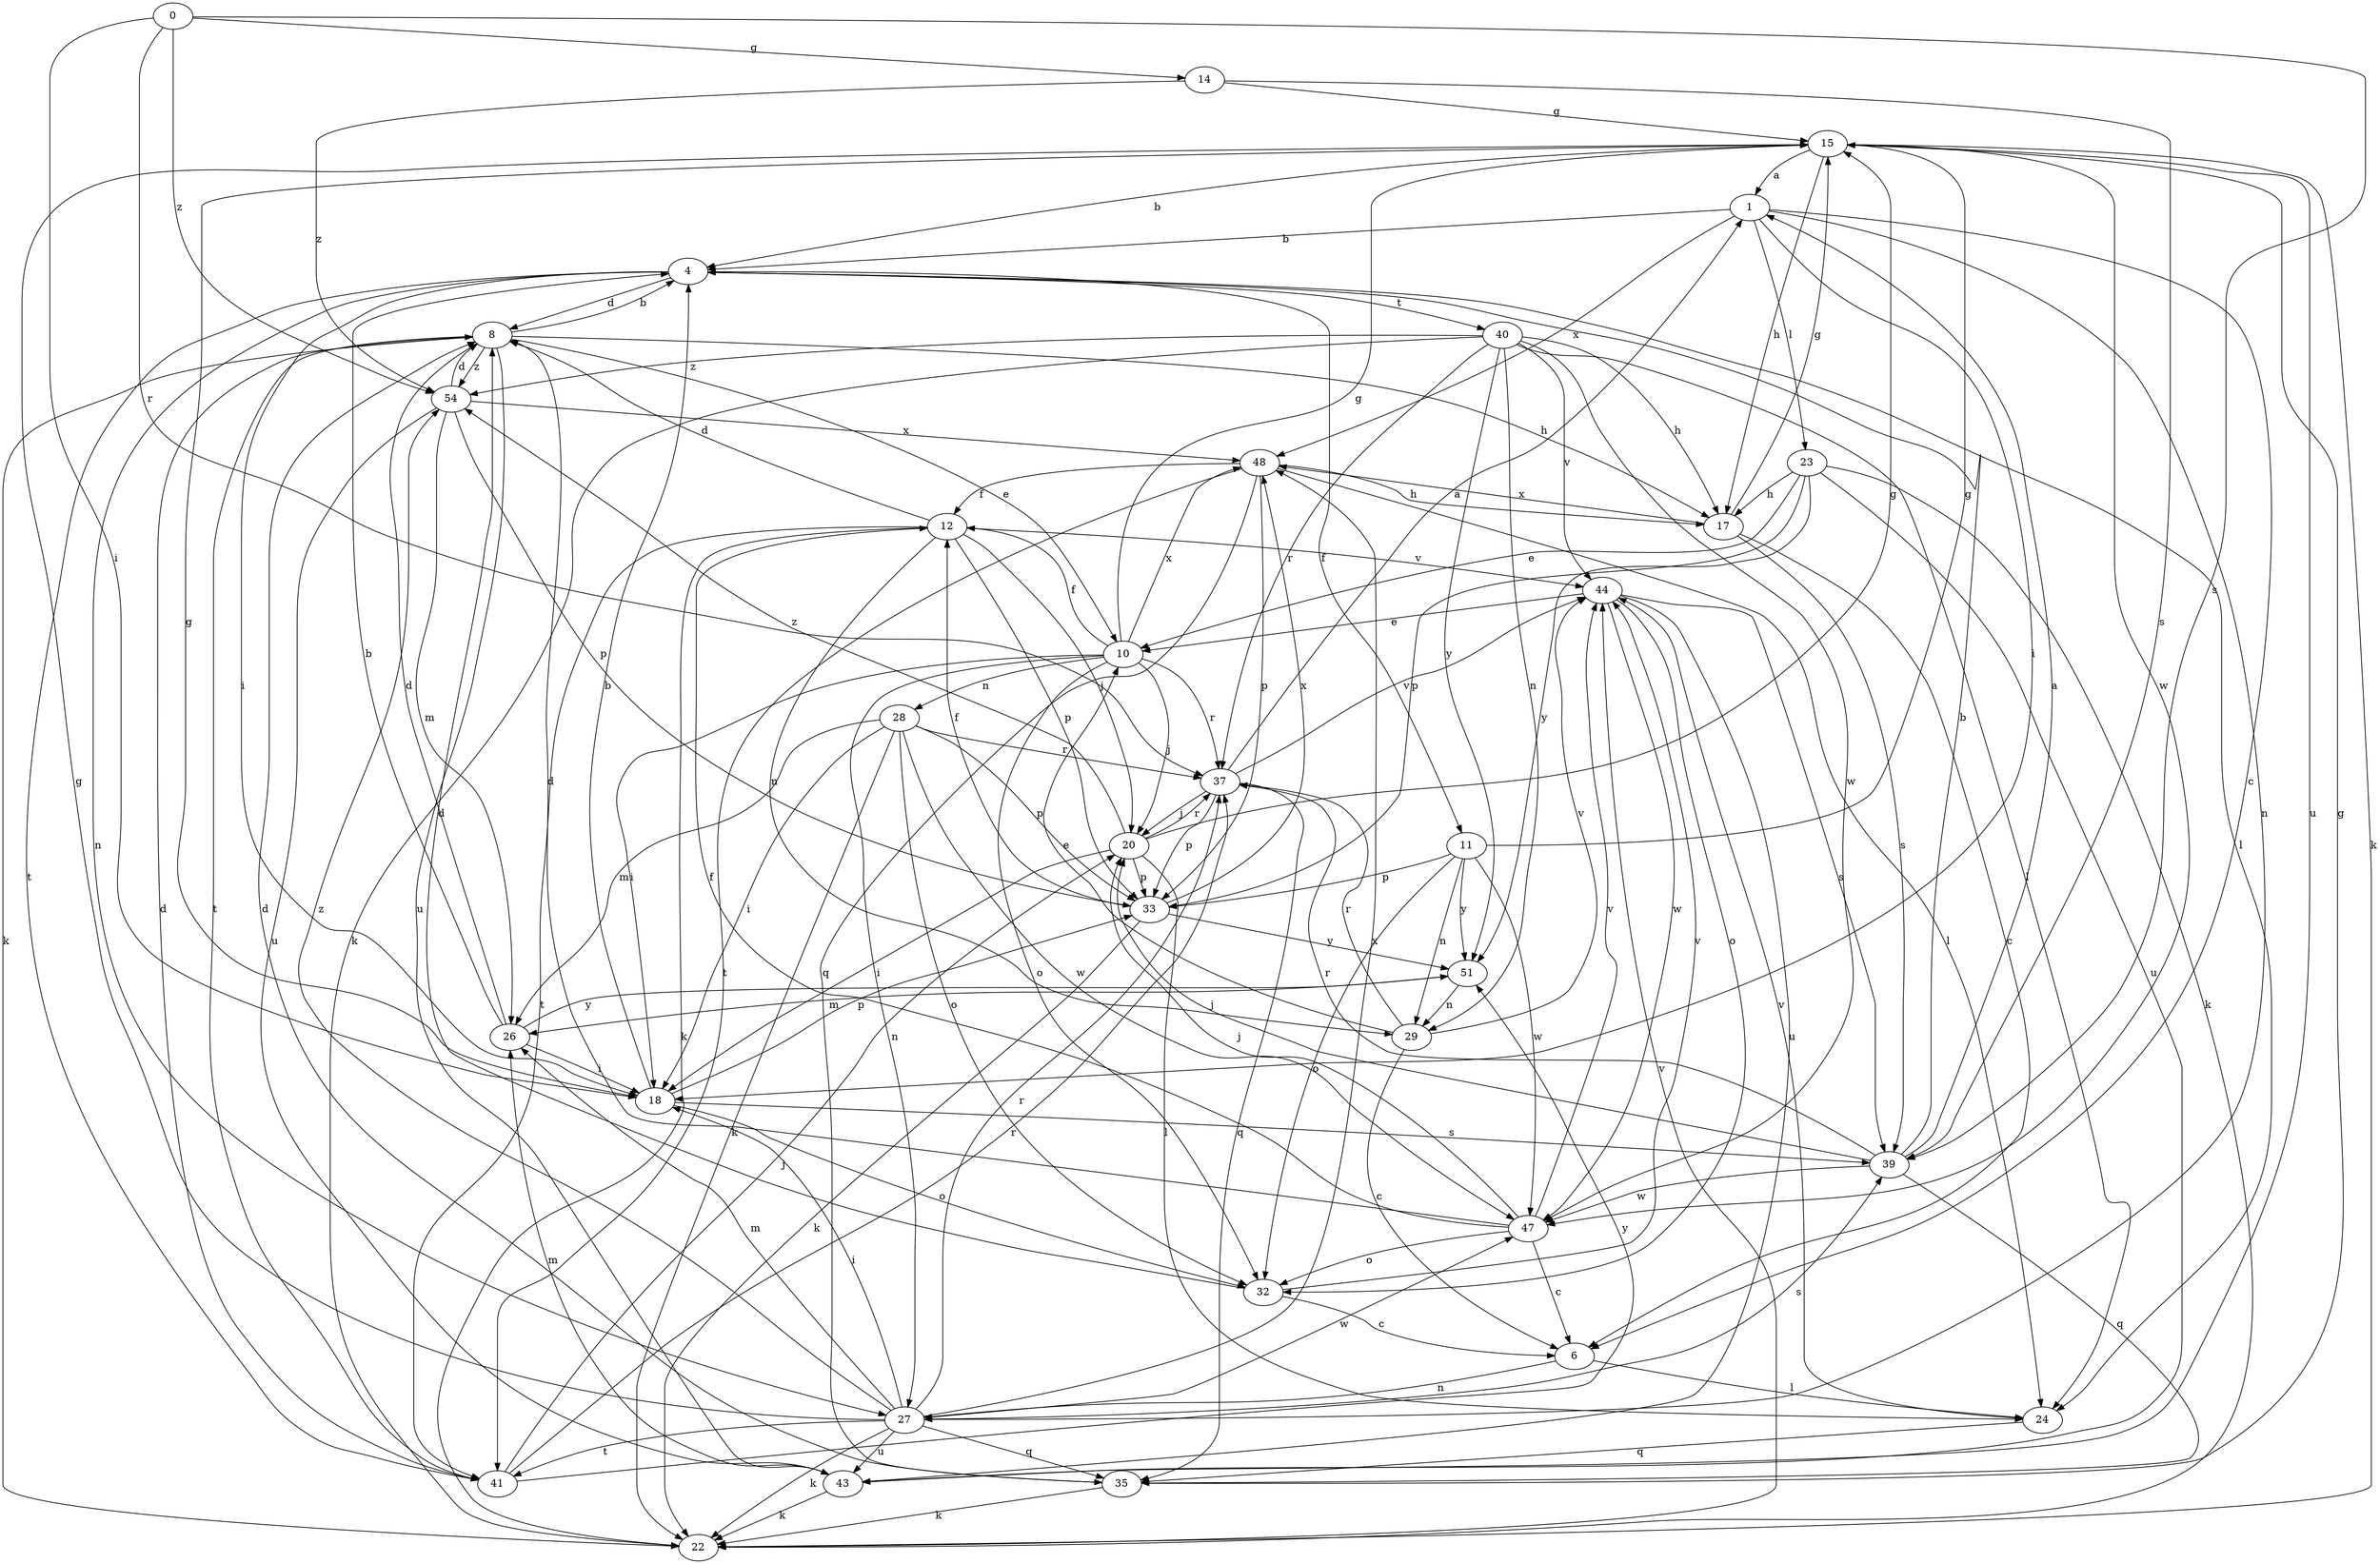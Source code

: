 strict digraph  {
0;
1;
4;
6;
8;
10;
11;
12;
14;
15;
17;
18;
20;
22;
23;
24;
26;
27;
28;
29;
32;
33;
35;
37;
39;
40;
41;
43;
44;
47;
48;
51;
54;
0 -> 14  [label=g];
0 -> 18  [label=i];
0 -> 37  [label=r];
0 -> 39  [label=s];
0 -> 54  [label=z];
1 -> 4  [label=b];
1 -> 6  [label=c];
1 -> 18  [label=i];
1 -> 23  [label=l];
1 -> 27  [label=n];
1 -> 48  [label=x];
4 -> 8  [label=d];
4 -> 11  [label=f];
4 -> 18  [label=i];
4 -> 24  [label=l];
4 -> 27  [label=n];
4 -> 40  [label=t];
4 -> 41  [label=t];
6 -> 24  [label=l];
6 -> 27  [label=n];
8 -> 4  [label=b];
8 -> 10  [label=e];
8 -> 17  [label=h];
8 -> 22  [label=k];
8 -> 41  [label=t];
8 -> 43  [label=u];
8 -> 54  [label=z];
10 -> 12  [label=f];
10 -> 15  [label=g];
10 -> 18  [label=i];
10 -> 20  [label=j];
10 -> 27  [label=n];
10 -> 28  [label=n];
10 -> 32  [label=o];
10 -> 37  [label=r];
10 -> 48  [label=x];
11 -> 15  [label=g];
11 -> 29  [label=n];
11 -> 32  [label=o];
11 -> 33  [label=p];
11 -> 47  [label=w];
11 -> 51  [label=y];
12 -> 8  [label=d];
12 -> 20  [label=j];
12 -> 22  [label=k];
12 -> 29  [label=n];
12 -> 33  [label=p];
12 -> 41  [label=t];
12 -> 44  [label=v];
14 -> 15  [label=g];
14 -> 39  [label=s];
14 -> 54  [label=z];
15 -> 1  [label=a];
15 -> 4  [label=b];
15 -> 17  [label=h];
15 -> 22  [label=k];
15 -> 43  [label=u];
15 -> 47  [label=w];
17 -> 6  [label=c];
17 -> 15  [label=g];
17 -> 39  [label=s];
17 -> 48  [label=x];
18 -> 4  [label=b];
18 -> 15  [label=g];
18 -> 32  [label=o];
18 -> 33  [label=p];
18 -> 39  [label=s];
20 -> 15  [label=g];
20 -> 18  [label=i];
20 -> 24  [label=l];
20 -> 33  [label=p];
20 -> 37  [label=r];
20 -> 54  [label=z];
22 -> 44  [label=v];
23 -> 10  [label=e];
23 -> 17  [label=h];
23 -> 22  [label=k];
23 -> 33  [label=p];
23 -> 43  [label=u];
23 -> 51  [label=y];
24 -> 35  [label=q];
24 -> 44  [label=v];
26 -> 4  [label=b];
26 -> 8  [label=d];
26 -> 18  [label=i];
26 -> 51  [label=y];
27 -> 15  [label=g];
27 -> 18  [label=i];
27 -> 22  [label=k];
27 -> 26  [label=m];
27 -> 35  [label=q];
27 -> 37  [label=r];
27 -> 39  [label=s];
27 -> 41  [label=t];
27 -> 43  [label=u];
27 -> 47  [label=w];
27 -> 48  [label=x];
27 -> 54  [label=z];
28 -> 18  [label=i];
28 -> 22  [label=k];
28 -> 26  [label=m];
28 -> 32  [label=o];
28 -> 33  [label=p];
28 -> 37  [label=r];
28 -> 47  [label=w];
29 -> 6  [label=c];
29 -> 10  [label=e];
29 -> 37  [label=r];
29 -> 44  [label=v];
32 -> 6  [label=c];
32 -> 8  [label=d];
32 -> 44  [label=v];
33 -> 12  [label=f];
33 -> 22  [label=k];
33 -> 48  [label=x];
33 -> 51  [label=y];
35 -> 8  [label=d];
35 -> 15  [label=g];
35 -> 22  [label=k];
37 -> 1  [label=a];
37 -> 20  [label=j];
37 -> 33  [label=p];
37 -> 35  [label=q];
37 -> 44  [label=v];
39 -> 1  [label=a];
39 -> 4  [label=b];
39 -> 20  [label=j];
39 -> 35  [label=q];
39 -> 37  [label=r];
39 -> 47  [label=w];
40 -> 17  [label=h];
40 -> 22  [label=k];
40 -> 24  [label=l];
40 -> 29  [label=n];
40 -> 37  [label=r];
40 -> 44  [label=v];
40 -> 47  [label=w];
40 -> 51  [label=y];
40 -> 54  [label=z];
41 -> 8  [label=d];
41 -> 20  [label=j];
41 -> 37  [label=r];
41 -> 51  [label=y];
43 -> 22  [label=k];
43 -> 26  [label=m];
44 -> 10  [label=e];
44 -> 32  [label=o];
44 -> 39  [label=s];
44 -> 43  [label=u];
44 -> 47  [label=w];
47 -> 6  [label=c];
47 -> 8  [label=d];
47 -> 12  [label=f];
47 -> 20  [label=j];
47 -> 32  [label=o];
47 -> 44  [label=v];
48 -> 12  [label=f];
48 -> 17  [label=h];
48 -> 24  [label=l];
48 -> 33  [label=p];
48 -> 35  [label=q];
48 -> 41  [label=t];
51 -> 26  [label=m];
51 -> 29  [label=n];
54 -> 8  [label=d];
54 -> 26  [label=m];
54 -> 33  [label=p];
54 -> 43  [label=u];
54 -> 48  [label=x];
}

